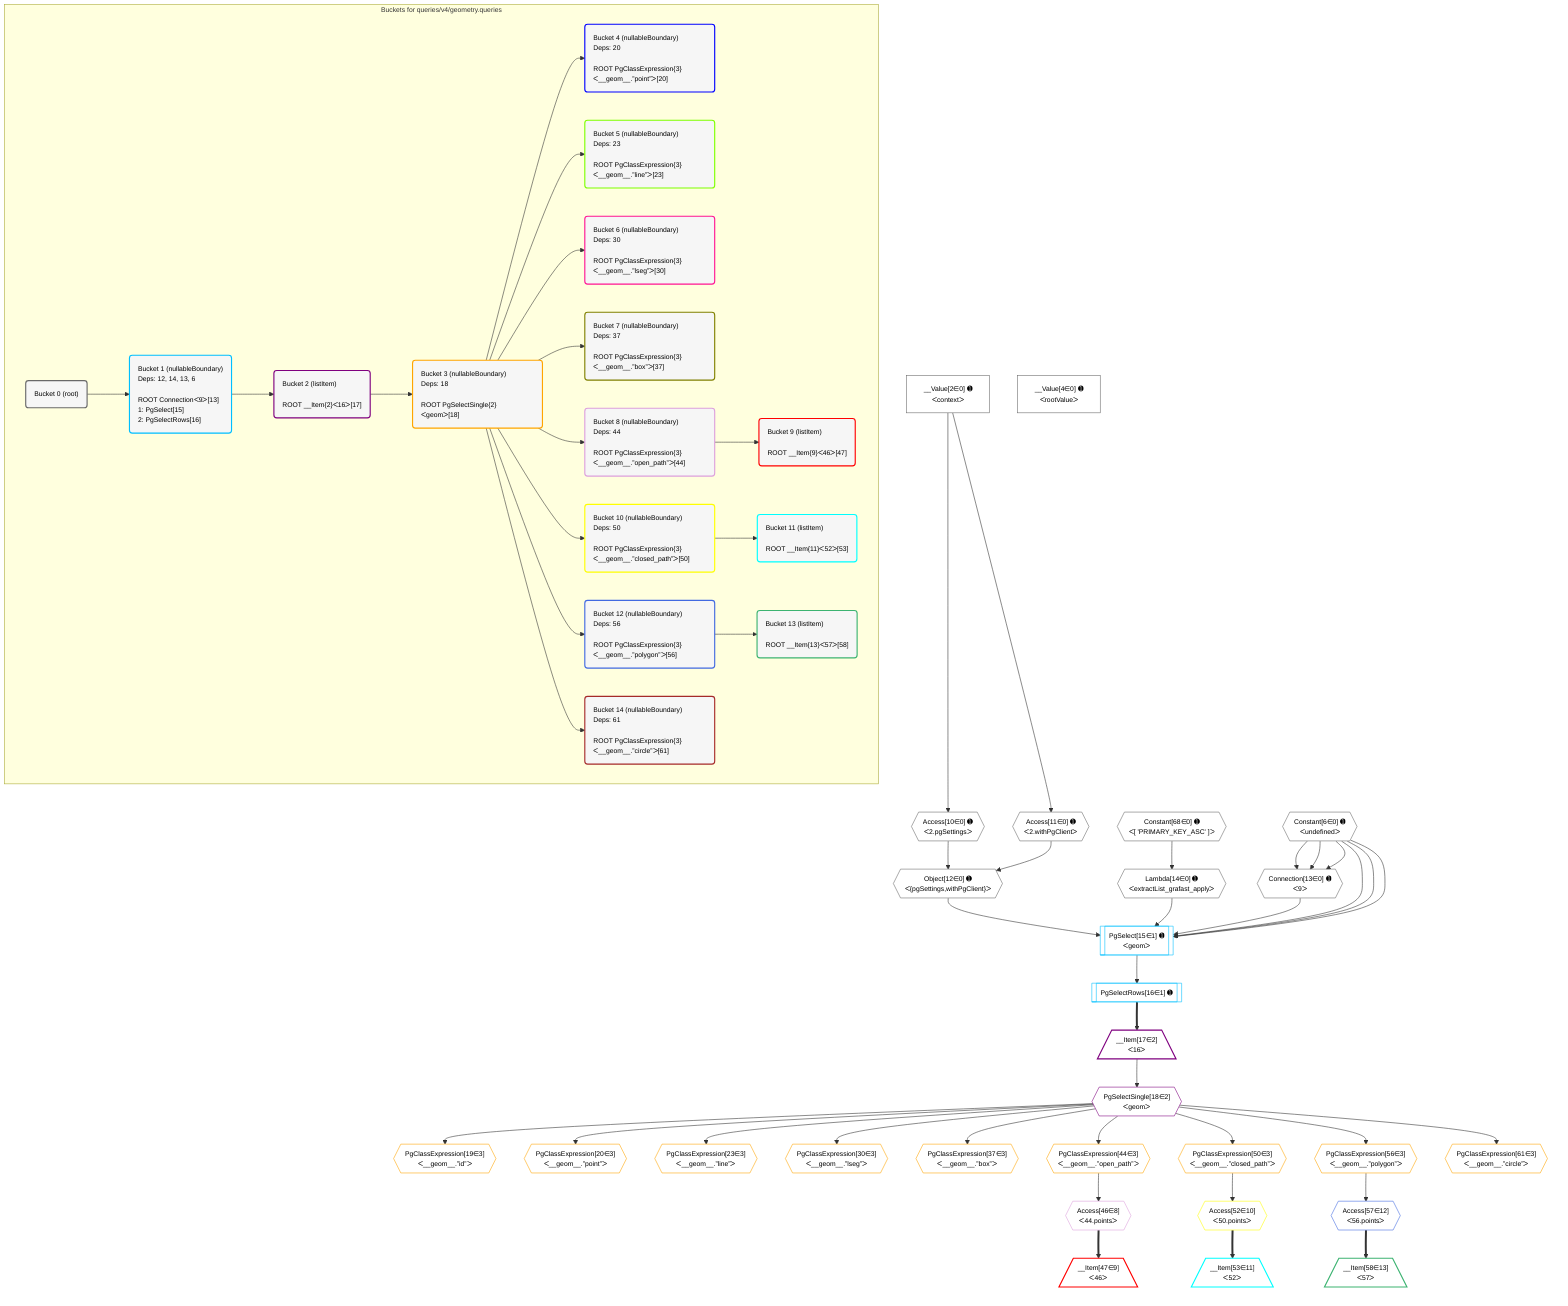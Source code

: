 %%{init: {'themeVariables': { 'fontSize': '12px'}}}%%
graph TD
    classDef path fill:#eee,stroke:#000,color:#000
    classDef plan fill:#fff,stroke-width:1px,color:#000
    classDef itemplan fill:#fff,stroke-width:2px,color:#000
    classDef unbatchedplan fill:#dff,stroke-width:1px,color:#000
    classDef sideeffectplan fill:#fcc,stroke-width:2px,color:#000
    classDef bucket fill:#f6f6f6,color:#000,stroke-width:2px,text-align:left


    %% plan dependencies
    Connection13{{"Connection[13∈0] ➊<br />ᐸ9ᐳ"}}:::plan
    Constant6{{"Constant[6∈0] ➊<br />ᐸundefinedᐳ"}}:::plan
    Constant6 & Constant6 & Constant6 --> Connection13
    Object12{{"Object[12∈0] ➊<br />ᐸ{pgSettings,withPgClient}ᐳ"}}:::plan
    Access10{{"Access[10∈0] ➊<br />ᐸ2.pgSettingsᐳ"}}:::plan
    Access11{{"Access[11∈0] ➊<br />ᐸ2.withPgClientᐳ"}}:::plan
    Access10 & Access11 --> Object12
    __Value2["__Value[2∈0] ➊<br />ᐸcontextᐳ"]:::plan
    __Value2 --> Access10
    __Value2 --> Access11
    Lambda14{{"Lambda[14∈0] ➊<br />ᐸextractList_grafast_applyᐳ"}}:::plan
    Constant68{{"Constant[68∈0] ➊<br />ᐸ[ 'PRIMARY_KEY_ASC' ]ᐳ"}}:::plan
    Constant68 --> Lambda14
    __Value4["__Value[4∈0] ➊<br />ᐸrootValueᐳ"]:::plan
    PgSelect15[["PgSelect[15∈1] ➊<br />ᐸgeomᐳ"]]:::plan
    Object12 & Lambda14 & Connection13 & Constant6 & Constant6 & Constant6 --> PgSelect15
    PgSelectRows16[["PgSelectRows[16∈1] ➊"]]:::plan
    PgSelect15 --> PgSelectRows16
    __Item17[/"__Item[17∈2]<br />ᐸ16ᐳ"\]:::itemplan
    PgSelectRows16 ==> __Item17
    PgSelectSingle18{{"PgSelectSingle[18∈2]<br />ᐸgeomᐳ"}}:::plan
    __Item17 --> PgSelectSingle18
    PgClassExpression19{{"PgClassExpression[19∈3]<br />ᐸ__geom__.”id”ᐳ"}}:::plan
    PgSelectSingle18 --> PgClassExpression19
    PgClassExpression20{{"PgClassExpression[20∈3]<br />ᐸ__geom__.”point”ᐳ"}}:::plan
    PgSelectSingle18 --> PgClassExpression20
    PgClassExpression23{{"PgClassExpression[23∈3]<br />ᐸ__geom__.”line”ᐳ"}}:::plan
    PgSelectSingle18 --> PgClassExpression23
    PgClassExpression30{{"PgClassExpression[30∈3]<br />ᐸ__geom__.”lseg”ᐳ"}}:::plan
    PgSelectSingle18 --> PgClassExpression30
    PgClassExpression37{{"PgClassExpression[37∈3]<br />ᐸ__geom__.”box”ᐳ"}}:::plan
    PgSelectSingle18 --> PgClassExpression37
    PgClassExpression44{{"PgClassExpression[44∈3]<br />ᐸ__geom__.”open_path”ᐳ"}}:::plan
    PgSelectSingle18 --> PgClassExpression44
    PgClassExpression50{{"PgClassExpression[50∈3]<br />ᐸ__geom__.”closed_path”ᐳ"}}:::plan
    PgSelectSingle18 --> PgClassExpression50
    PgClassExpression56{{"PgClassExpression[56∈3]<br />ᐸ__geom__.”polygon”ᐳ"}}:::plan
    PgSelectSingle18 --> PgClassExpression56
    PgClassExpression61{{"PgClassExpression[61∈3]<br />ᐸ__geom__.”circle”ᐳ"}}:::plan
    PgSelectSingle18 --> PgClassExpression61
    Access46{{"Access[46∈8]<br />ᐸ44.pointsᐳ"}}:::plan
    PgClassExpression44 --> Access46
    __Item47[/"__Item[47∈9]<br />ᐸ46ᐳ"\]:::itemplan
    Access46 ==> __Item47
    Access52{{"Access[52∈10]<br />ᐸ50.pointsᐳ"}}:::plan
    PgClassExpression50 --> Access52
    __Item53[/"__Item[53∈11]<br />ᐸ52ᐳ"\]:::itemplan
    Access52 ==> __Item53
    Access57{{"Access[57∈12]<br />ᐸ56.pointsᐳ"}}:::plan
    PgClassExpression56 --> Access57
    __Item58[/"__Item[58∈13]<br />ᐸ57ᐳ"\]:::itemplan
    Access57 ==> __Item58

    %% define steps

    subgraph "Buckets for queries/v4/geometry.queries"
    Bucket0("Bucket 0 (root)"):::bucket
    classDef bucket0 stroke:#696969
    class Bucket0,__Value2,__Value4,Constant6,Access10,Access11,Object12,Connection13,Lambda14,Constant68 bucket0
    Bucket1("Bucket 1 (nullableBoundary)<br />Deps: 12, 14, 13, 6<br /><br />ROOT Connectionᐸ9ᐳ[13]<br />1: PgSelect[15]<br />2: PgSelectRows[16]"):::bucket
    classDef bucket1 stroke:#00bfff
    class Bucket1,PgSelect15,PgSelectRows16 bucket1
    Bucket2("Bucket 2 (listItem)<br /><br />ROOT __Item{2}ᐸ16ᐳ[17]"):::bucket
    classDef bucket2 stroke:#7f007f
    class Bucket2,__Item17,PgSelectSingle18 bucket2
    Bucket3("Bucket 3 (nullableBoundary)<br />Deps: 18<br /><br />ROOT PgSelectSingle{2}ᐸgeomᐳ[18]"):::bucket
    classDef bucket3 stroke:#ffa500
    class Bucket3,PgClassExpression19,PgClassExpression20,PgClassExpression23,PgClassExpression30,PgClassExpression37,PgClassExpression44,PgClassExpression50,PgClassExpression56,PgClassExpression61 bucket3
    Bucket4("Bucket 4 (nullableBoundary)<br />Deps: 20<br /><br />ROOT PgClassExpression{3}ᐸ__geom__.”point”ᐳ[20]"):::bucket
    classDef bucket4 stroke:#0000ff
    class Bucket4 bucket4
    Bucket5("Bucket 5 (nullableBoundary)<br />Deps: 23<br /><br />ROOT PgClassExpression{3}ᐸ__geom__.”line”ᐳ[23]"):::bucket
    classDef bucket5 stroke:#7fff00
    class Bucket5 bucket5
    Bucket6("Bucket 6 (nullableBoundary)<br />Deps: 30<br /><br />ROOT PgClassExpression{3}ᐸ__geom__.”lseg”ᐳ[30]"):::bucket
    classDef bucket6 stroke:#ff1493
    class Bucket6 bucket6
    Bucket7("Bucket 7 (nullableBoundary)<br />Deps: 37<br /><br />ROOT PgClassExpression{3}ᐸ__geom__.”box”ᐳ[37]"):::bucket
    classDef bucket7 stroke:#808000
    class Bucket7 bucket7
    Bucket8("Bucket 8 (nullableBoundary)<br />Deps: 44<br /><br />ROOT PgClassExpression{3}ᐸ__geom__.”open_path”ᐳ[44]"):::bucket
    classDef bucket8 stroke:#dda0dd
    class Bucket8,Access46 bucket8
    Bucket9("Bucket 9 (listItem)<br /><br />ROOT __Item{9}ᐸ46ᐳ[47]"):::bucket
    classDef bucket9 stroke:#ff0000
    class Bucket9,__Item47 bucket9
    Bucket10("Bucket 10 (nullableBoundary)<br />Deps: 50<br /><br />ROOT PgClassExpression{3}ᐸ__geom__.”closed_path”ᐳ[50]"):::bucket
    classDef bucket10 stroke:#ffff00
    class Bucket10,Access52 bucket10
    Bucket11("Bucket 11 (listItem)<br /><br />ROOT __Item{11}ᐸ52ᐳ[53]"):::bucket
    classDef bucket11 stroke:#00ffff
    class Bucket11,__Item53 bucket11
    Bucket12("Bucket 12 (nullableBoundary)<br />Deps: 56<br /><br />ROOT PgClassExpression{3}ᐸ__geom__.”polygon”ᐳ[56]"):::bucket
    classDef bucket12 stroke:#4169e1
    class Bucket12,Access57 bucket12
    Bucket13("Bucket 13 (listItem)<br /><br />ROOT __Item{13}ᐸ57ᐳ[58]"):::bucket
    classDef bucket13 stroke:#3cb371
    class Bucket13,__Item58 bucket13
    Bucket14("Bucket 14 (nullableBoundary)<br />Deps: 61<br /><br />ROOT PgClassExpression{3}ᐸ__geom__.”circle”ᐳ[61]"):::bucket
    classDef bucket14 stroke:#a52a2a
    class Bucket14 bucket14
    Bucket0 --> Bucket1
    Bucket1 --> Bucket2
    Bucket2 --> Bucket3
    Bucket3 --> Bucket4 & Bucket5 & Bucket6 & Bucket7 & Bucket8 & Bucket10 & Bucket12 & Bucket14
    Bucket8 --> Bucket9
    Bucket10 --> Bucket11
    Bucket12 --> Bucket13
    end